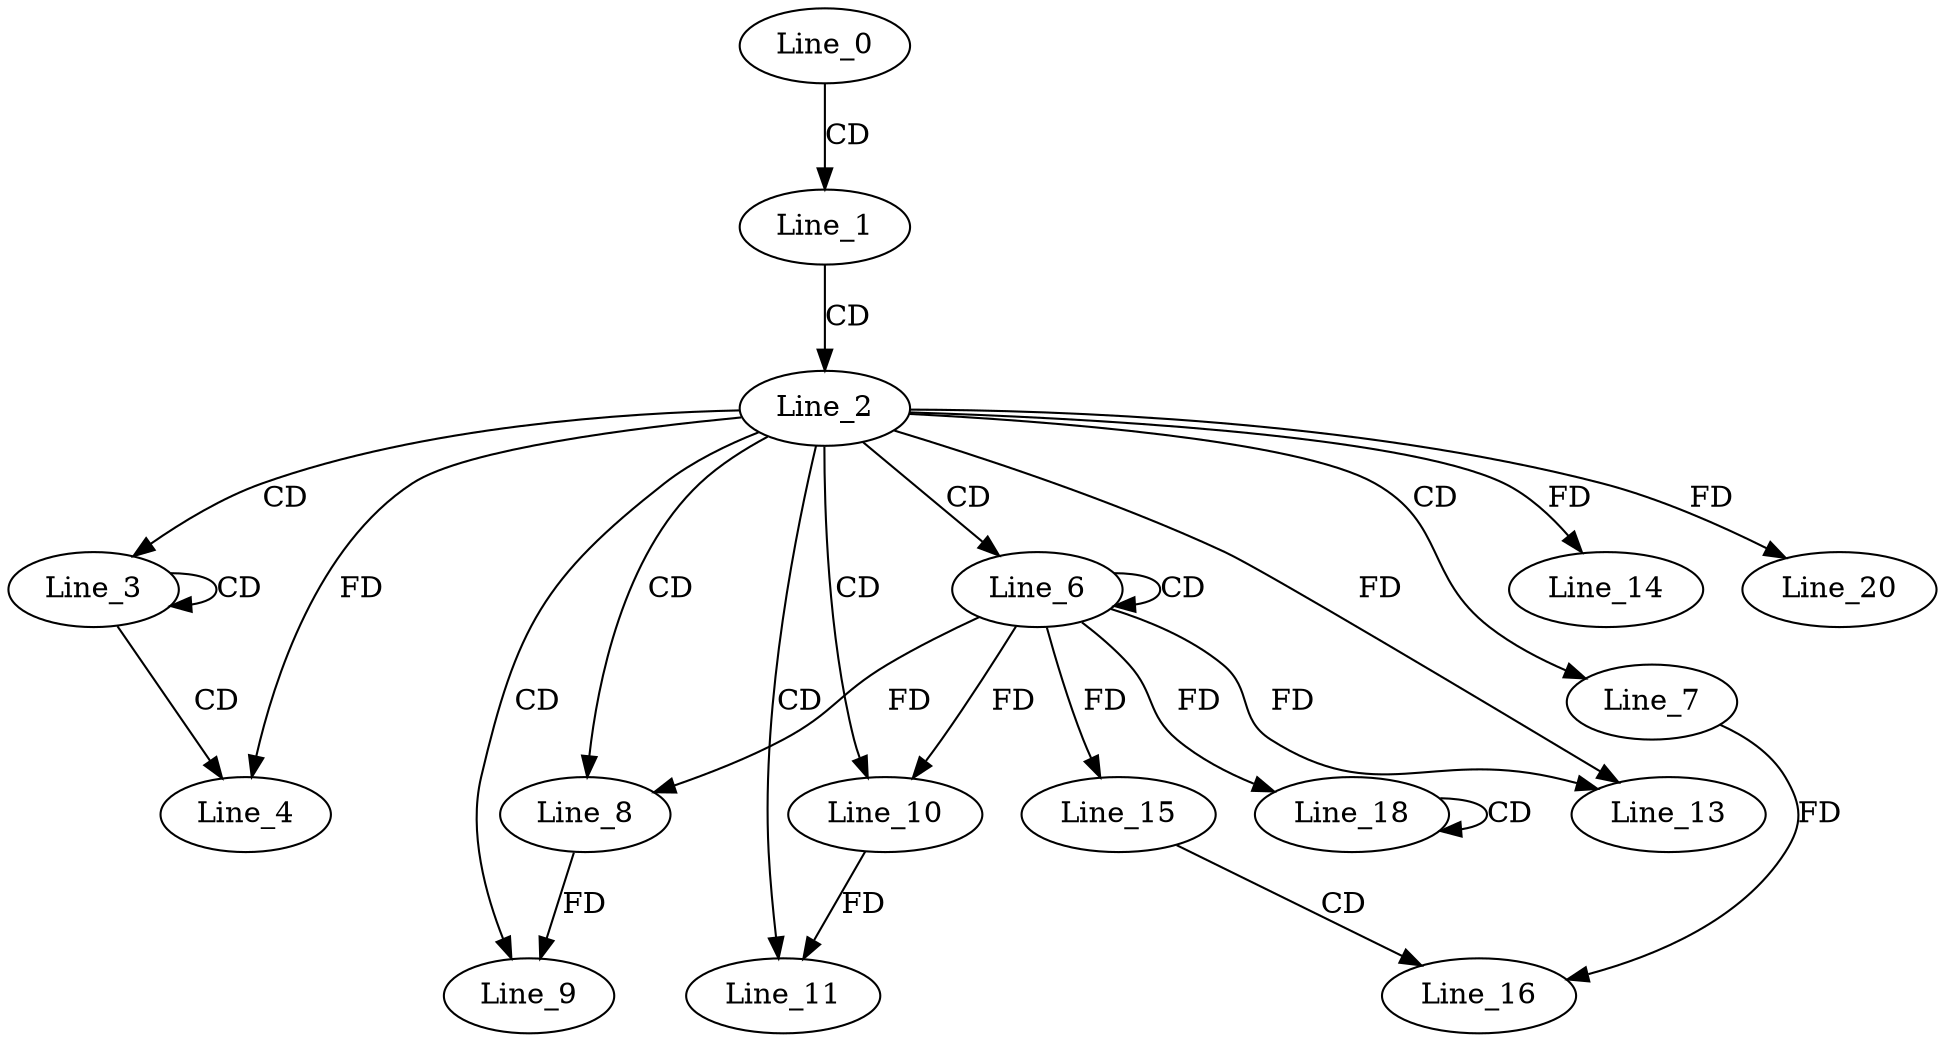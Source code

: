 digraph G {
  Line_0;
  Line_1;
  Line_2;
  Line_3;
  Line_3;
  Line_4;
  Line_6;
  Line_6;
  Line_7;
  Line_8;
  Line_8;
  Line_9;
  Line_10;
  Line_10;
  Line_11;
  Line_13;
  Line_13;
  Line_14;
  Line_15;
  Line_15;
  Line_16;
  Line_16;
  Line_18;
  Line_18;
  Line_20;
  Line_0 -> Line_1 [ label="CD" ];
  Line_1 -> Line_2 [ label="CD" ];
  Line_2 -> Line_3 [ label="CD" ];
  Line_3 -> Line_3 [ label="CD" ];
  Line_3 -> Line_4 [ label="CD" ];
  Line_2 -> Line_4 [ label="FD" ];
  Line_2 -> Line_6 [ label="CD" ];
  Line_6 -> Line_6 [ label="CD" ];
  Line_2 -> Line_7 [ label="CD" ];
  Line_2 -> Line_8 [ label="CD" ];
  Line_6 -> Line_8 [ label="FD" ];
  Line_2 -> Line_9 [ label="CD" ];
  Line_8 -> Line_9 [ label="FD" ];
  Line_2 -> Line_10 [ label="CD" ];
  Line_6 -> Line_10 [ label="FD" ];
  Line_2 -> Line_11 [ label="CD" ];
  Line_10 -> Line_11 [ label="FD" ];
  Line_2 -> Line_13 [ label="FD" ];
  Line_6 -> Line_13 [ label="FD" ];
  Line_2 -> Line_14 [ label="FD" ];
  Line_6 -> Line_15 [ label="FD" ];
  Line_15 -> Line_16 [ label="CD" ];
  Line_7 -> Line_16 [ label="FD" ];
  Line_18 -> Line_18 [ label="CD" ];
  Line_6 -> Line_18 [ label="FD" ];
  Line_2 -> Line_20 [ label="FD" ];
}
